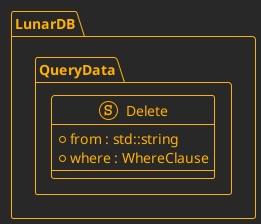 @startuml Delete
!theme crt-amber

namespace LunarDB.QueryData {

struct Delete {
    + from : std::string
    + where : WhereClause
}

}

@enduml
